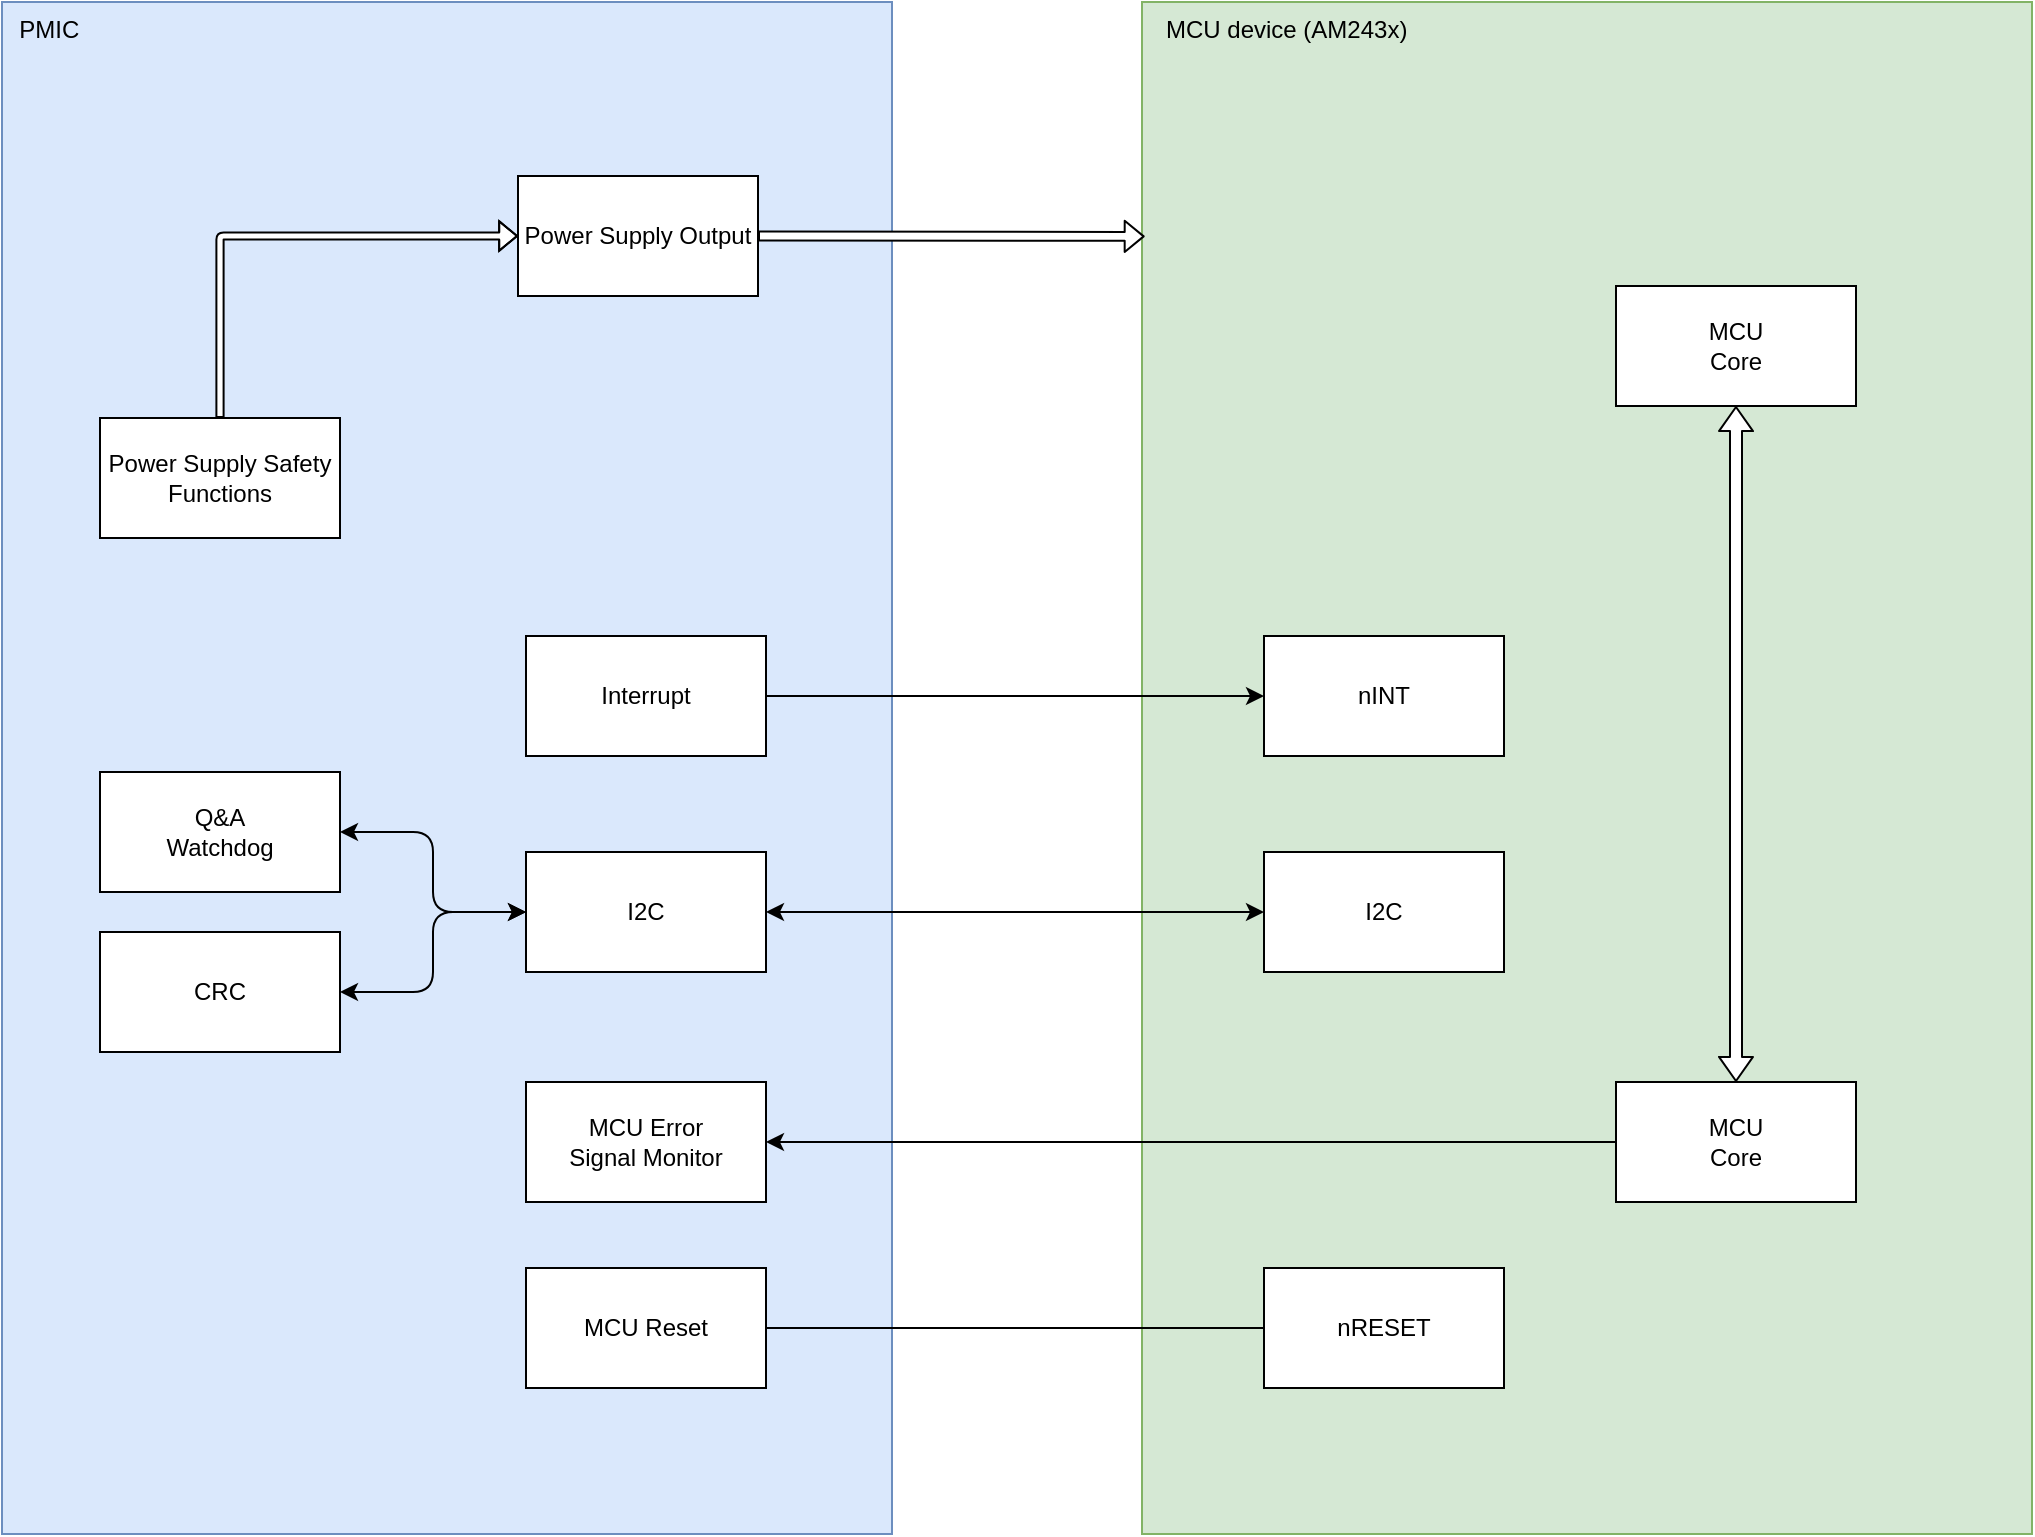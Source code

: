 <mxfile scale="3" border="0">
    <diagram id="LzTGRrPrDBO6Tm46XuKC" name="Page-1">
        <mxGraphModel dx="2593" dy="1939" grid="0" gridSize="10" guides="1" tooltips="1" connect="1" arrows="1" fold="1" page="0" pageScale="1" pageWidth="1600" pageHeight="1200" math="0" shadow="0">
            <root>
                <mxCell id="0"/>
                <mxCell id="1" parent="0"/>
                <mxCell id="443" value="&amp;nbsp; &amp;nbsp;MCU device (AM243x)" style="rounded=0;whiteSpace=wrap;html=1;align=left;verticalAlign=top;fillColor=#d5e8d4;strokeColor=#82b366;" vertex="1" parent="1">
                    <mxGeometry x="-359" y="-612" width="445" height="766" as="geometry"/>
                </mxCell>
                <mxCell id="442" value="&lt;span style=&quot;color: rgb(0, 0, 0);&quot;&gt;&amp;nbsp; PMIC&lt;/span&gt;" style="rounded=0;whiteSpace=wrap;html=1;verticalAlign=top;align=left;fillColor=#dae8fc;strokeColor=#6c8ebf;" vertex="1" parent="1">
                    <mxGeometry x="-929" y="-612" width="445" height="766" as="geometry"/>
                </mxCell>
                <mxCell id="425" style="edgeStyle=none;html=1;exitX=1;exitY=0.5;exitDx=0;exitDy=0;" edge="1" parent="1" source="421" target="422">
                    <mxGeometry relative="1" as="geometry"/>
                </mxCell>
                <mxCell id="421" value="Interrupt" style="rounded=0;whiteSpace=wrap;html=1;" vertex="1" parent="1">
                    <mxGeometry x="-667" y="-295" width="120" height="60" as="geometry"/>
                </mxCell>
                <mxCell id="422" value="nINT" style="rounded=0;whiteSpace=wrap;html=1;" vertex="1" parent="1">
                    <mxGeometry x="-298" y="-295" width="120" height="60" as="geometry"/>
                </mxCell>
                <mxCell id="426" style="edgeStyle=none;html=1;exitX=1;exitY=0.5;exitDx=0;exitDy=0;startArrow=classic;startFill=1;" edge="1" parent="1" source="423" target="424">
                    <mxGeometry relative="1" as="geometry"/>
                </mxCell>
                <mxCell id="423" value="I2C" style="rounded=0;whiteSpace=wrap;html=1;" vertex="1" parent="1">
                    <mxGeometry x="-667" y="-187" width="120" height="60" as="geometry"/>
                </mxCell>
                <mxCell id="424" value="I2C" style="rounded=0;whiteSpace=wrap;html=1;" vertex="1" parent="1">
                    <mxGeometry x="-298" y="-187" width="120" height="60" as="geometry"/>
                </mxCell>
                <mxCell id="429" style="edgeStyle=orthogonalEdgeStyle;html=1;exitX=1;exitY=0.5;exitDx=0;exitDy=0;entryX=0;entryY=0.5;entryDx=0;entryDy=0;startArrow=classic;startFill=1;" edge="1" parent="1" source="427" target="423">
                    <mxGeometry relative="1" as="geometry"/>
                </mxCell>
                <mxCell id="427" value="Q&amp;amp;A&lt;br&gt;Watchdog" style="rounded=0;whiteSpace=wrap;html=1;" vertex="1" parent="1">
                    <mxGeometry x="-880" y="-227" width="120" height="60" as="geometry"/>
                </mxCell>
                <mxCell id="430" style="edgeStyle=orthogonalEdgeStyle;html=1;exitX=1;exitY=0.5;exitDx=0;exitDy=0;entryX=0;entryY=0.5;entryDx=0;entryDy=0;startArrow=classic;startFill=1;" edge="1" parent="1" source="428" target="423">
                    <mxGeometry relative="1" as="geometry"/>
                </mxCell>
                <mxCell id="428" value="CRC" style="rounded=0;whiteSpace=wrap;html=1;" vertex="1" parent="1">
                    <mxGeometry x="-880" y="-147" width="120" height="60" as="geometry"/>
                </mxCell>
                <mxCell id="440" style="edgeStyle=none;html=1;exitX=1;exitY=0.5;exitDx=0;exitDy=0;entryX=0;entryY=0.5;entryDx=0;entryDy=0;endArrow=none;endFill=0;startArrow=classic;startFill=1;" edge="1" parent="1" source="431" target="432">
                    <mxGeometry relative="1" as="geometry"/>
                </mxCell>
                <mxCell id="431" value="MCU Error&lt;br&gt;Signal Monitor" style="rounded=0;whiteSpace=wrap;html=1;" vertex="1" parent="1">
                    <mxGeometry x="-667" y="-72" width="120" height="60" as="geometry"/>
                </mxCell>
                <mxCell id="432" value="MCU&lt;div&gt;Core&lt;/div&gt;" style="rounded=0;whiteSpace=wrap;html=1;" vertex="1" parent="1">
                    <mxGeometry x="-122" y="-72" width="120" height="60" as="geometry"/>
                </mxCell>
                <mxCell id="438" style="edgeStyle=none;html=1;exitX=0.5;exitY=1;exitDx=0;exitDy=0;entryX=0.5;entryY=0;entryDx=0;entryDy=0;startArrow=classic;startFill=1;shape=flexArrow;width=6;endSize=3.681;endWidth=10;startWidth=10;startSize=3.681;fillColor=default;" edge="1" parent="1" source="433" target="432">
                    <mxGeometry relative="1" as="geometry"/>
                </mxCell>
                <mxCell id="433" value="MCU&lt;div&gt;Core&lt;/div&gt;" style="rounded=0;whiteSpace=wrap;html=1;" vertex="1" parent="1">
                    <mxGeometry x="-122" y="-470" width="120" height="60" as="geometry"/>
                </mxCell>
                <mxCell id="434" value="nRESET" style="rounded=0;whiteSpace=wrap;html=1;" vertex="1" parent="1">
                    <mxGeometry x="-298" y="21" width="120" height="60" as="geometry"/>
                </mxCell>
                <mxCell id="441" style="edgeStyle=none;html=1;exitX=1;exitY=0.5;exitDx=0;exitDy=0;endArrow=none;endFill=0;" edge="1" parent="1" source="435" target="434">
                    <mxGeometry relative="1" as="geometry"/>
                </mxCell>
                <mxCell id="435" value="MCU Reset" style="rounded=0;whiteSpace=wrap;html=1;" vertex="1" parent="1">
                    <mxGeometry x="-667" y="21" width="120" height="60" as="geometry"/>
                </mxCell>
                <mxCell id="445" style="edgeStyle=none;html=1;exitX=1;exitY=0.5;exitDx=0;exitDy=0;entryX=0.003;entryY=0.153;entryDx=0;entryDy=0;entryPerimeter=0;shape=flexArrow;width=4.423;endSize=2.831;endWidth=10.111;fillColor=default;" edge="1" parent="1" source="436" target="443">
                    <mxGeometry relative="1" as="geometry">
                        <mxPoint x="-419.429" y="-429.4" as="targetPoint"/>
                    </mxGeometry>
                </mxCell>
                <mxCell id="436" value="Power Supply Output" style="rounded=0;whiteSpace=wrap;html=1;" vertex="1" parent="1">
                    <mxGeometry x="-671" y="-525" width="120" height="60" as="geometry"/>
                </mxCell>
                <mxCell id="439" style="edgeStyle=orthogonalEdgeStyle;html=1;exitX=0.5;exitY=0;exitDx=0;exitDy=0;entryX=0;entryY=0.5;entryDx=0;entryDy=0;shape=flexArrow;width=3.6;endSize=2.64;endWidth=10.16;fillColor=default;" edge="1" parent="1" source="437" target="436">
                    <mxGeometry relative="1" as="geometry"/>
                </mxCell>
                <mxCell id="437" value="Power Supply Safety Functions" style="rounded=0;whiteSpace=wrap;html=1;" vertex="1" parent="1">
                    <mxGeometry x="-880" y="-404" width="120" height="60" as="geometry"/>
                </mxCell>
            </root>
        </mxGraphModel>
    </diagram>
</mxfile>